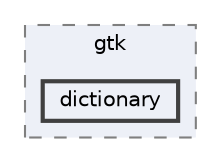 digraph "D:/github/gtk4.0_uwb/gtk/dictionary"
{
 // LATEX_PDF_SIZE
  bgcolor="transparent";
  edge [fontname=Helvetica,fontsize=10,labelfontname=Helvetica,labelfontsize=10];
  node [fontname=Helvetica,fontsize=10,shape=box,height=0.2,width=0.4];
  compound=true
  subgraph clusterdir_68230846a0c21bbfab9811caeccbfa98 {
    graph [ bgcolor="#edf0f7", pencolor="grey50", label="gtk", fontname=Helvetica,fontsize=10 style="filled,dashed", URL="dir_68230846a0c21bbfab9811caeccbfa98.html",tooltip=""]
  dir_615f9fed238d9bca9684d3891febc218 [label="dictionary", fillcolor="#edf0f7", color="grey25", style="filled,bold", URL="dir_615f9fed238d9bca9684d3891febc218.html",tooltip=""];
  }
}
